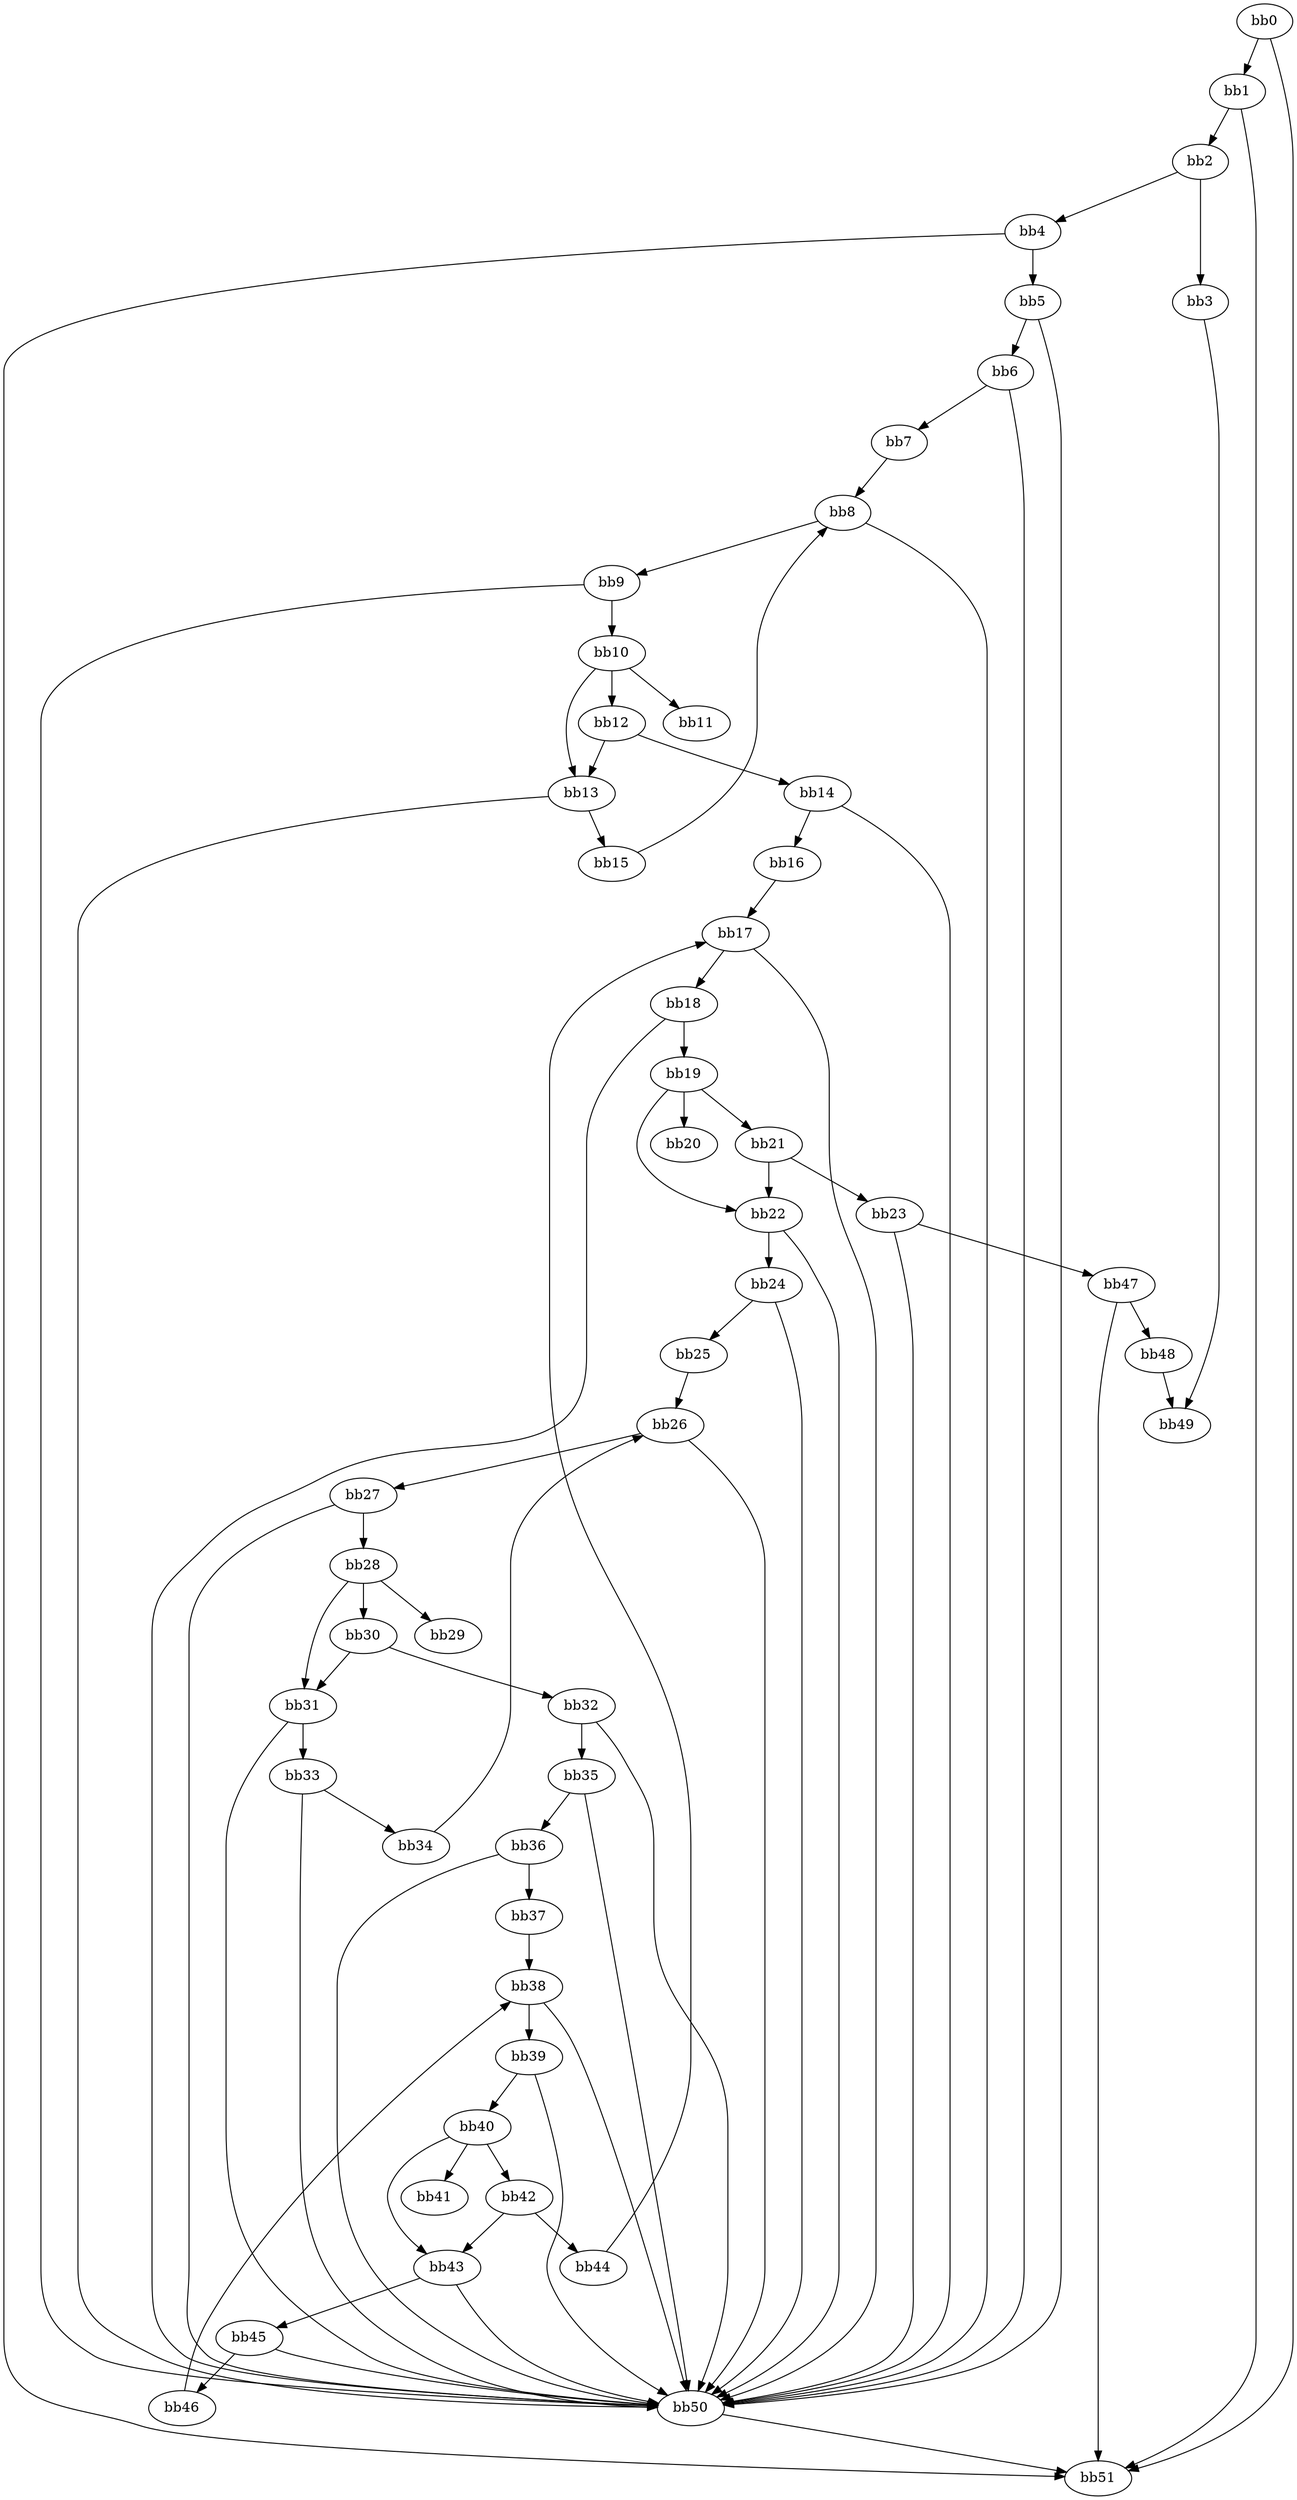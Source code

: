 digraph {
    0 [ label = "bb0\l" ]
    1 [ label = "bb1\l" ]
    2 [ label = "bb2\l" ]
    3 [ label = "bb3\l" ]
    4 [ label = "bb4\l" ]
    5 [ label = "bb5\l" ]
    6 [ label = "bb6\l" ]
    7 [ label = "bb7\l" ]
    8 [ label = "bb8\l" ]
    9 [ label = "bb9\l" ]
    10 [ label = "bb10\l" ]
    11 [ label = "bb11\l" ]
    12 [ label = "bb12\l" ]
    13 [ label = "bb13\l" ]
    14 [ label = "bb14\l" ]
    15 [ label = "bb15\l" ]
    16 [ label = "bb16\l" ]
    17 [ label = "bb17\l" ]
    18 [ label = "bb18\l" ]
    19 [ label = "bb19\l" ]
    20 [ label = "bb20\l" ]
    21 [ label = "bb21\l" ]
    22 [ label = "bb22\l" ]
    23 [ label = "bb23\l" ]
    24 [ label = "bb24\l" ]
    25 [ label = "bb25\l" ]
    26 [ label = "bb26\l" ]
    27 [ label = "bb27\l" ]
    28 [ label = "bb28\l" ]
    29 [ label = "bb29\l" ]
    30 [ label = "bb30\l" ]
    31 [ label = "bb31\l" ]
    32 [ label = "bb32\l" ]
    33 [ label = "bb33\l" ]
    34 [ label = "bb34\l" ]
    35 [ label = "bb35\l" ]
    36 [ label = "bb36\l" ]
    37 [ label = "bb37\l" ]
    38 [ label = "bb38\l" ]
    39 [ label = "bb39\l" ]
    40 [ label = "bb40\l" ]
    41 [ label = "bb41\l" ]
    42 [ label = "bb42\l" ]
    43 [ label = "bb43\l" ]
    44 [ label = "bb44\l" ]
    45 [ label = "bb45\l" ]
    46 [ label = "bb46\l" ]
    47 [ label = "bb47\l" ]
    48 [ label = "bb48\l" ]
    49 [ label = "bb49\l" ]
    50 [ label = "bb50\l" ]
    51 [ label = "bb51\l" ]
    0 -> 1 [ ]
    0 -> 51 [ ]
    1 -> 2 [ ]
    1 -> 51 [ ]
    2 -> 3 [ ]
    2 -> 4 [ ]
    3 -> 49 [ ]
    4 -> 5 [ ]
    4 -> 51 [ ]
    5 -> 6 [ ]
    5 -> 50 [ ]
    6 -> 7 [ ]
    6 -> 50 [ ]
    7 -> 8 [ ]
    8 -> 9 [ ]
    8 -> 50 [ ]
    9 -> 10 [ ]
    9 -> 50 [ ]
    10 -> 11 [ ]
    10 -> 12 [ ]
    10 -> 13 [ ]
    12 -> 13 [ ]
    12 -> 14 [ ]
    13 -> 15 [ ]
    13 -> 50 [ ]
    14 -> 16 [ ]
    14 -> 50 [ ]
    15 -> 8 [ ]
    16 -> 17 [ ]
    17 -> 18 [ ]
    17 -> 50 [ ]
    18 -> 19 [ ]
    18 -> 50 [ ]
    19 -> 20 [ ]
    19 -> 21 [ ]
    19 -> 22 [ ]
    21 -> 22 [ ]
    21 -> 23 [ ]
    22 -> 24 [ ]
    22 -> 50 [ ]
    23 -> 47 [ ]
    23 -> 50 [ ]
    24 -> 25 [ ]
    24 -> 50 [ ]
    25 -> 26 [ ]
    26 -> 27 [ ]
    26 -> 50 [ ]
    27 -> 28 [ ]
    27 -> 50 [ ]
    28 -> 29 [ ]
    28 -> 30 [ ]
    28 -> 31 [ ]
    30 -> 31 [ ]
    30 -> 32 [ ]
    31 -> 33 [ ]
    31 -> 50 [ ]
    32 -> 35 [ ]
    32 -> 50 [ ]
    33 -> 34 [ ]
    33 -> 50 [ ]
    34 -> 26 [ ]
    35 -> 36 [ ]
    35 -> 50 [ ]
    36 -> 37 [ ]
    36 -> 50 [ ]
    37 -> 38 [ ]
    38 -> 39 [ ]
    38 -> 50 [ ]
    39 -> 40 [ ]
    39 -> 50 [ ]
    40 -> 41 [ ]
    40 -> 42 [ ]
    40 -> 43 [ ]
    42 -> 43 [ ]
    42 -> 44 [ ]
    43 -> 45 [ ]
    43 -> 50 [ ]
    44 -> 17 [ ]
    45 -> 46 [ ]
    45 -> 50 [ ]
    46 -> 38 [ ]
    47 -> 48 [ ]
    47 -> 51 [ ]
    48 -> 49 [ ]
    50 -> 51 [ ]
}

